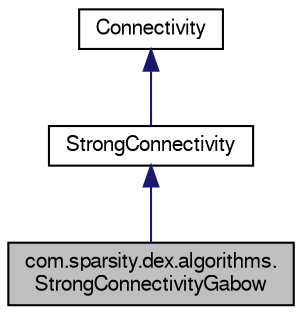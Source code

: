 digraph "com.sparsity.dex.algorithms.StrongConnectivityGabow"
{
  edge [fontname="FreeSans",fontsize="10",labelfontname="FreeSans",labelfontsize="10"];
  node [fontname="FreeSans",fontsize="10",shape=record];
  Node1 [label="com.sparsity.dex.algorithms.\lStrongConnectivityGabow",height=0.2,width=0.4,color="black", fillcolor="grey75", style="filled" fontcolor="black"];
  Node2 -> Node1 [dir="back",color="midnightblue",fontsize="10",style="solid",fontname="FreeSans"];
  Node2 [label="StrongConnectivity",height=0.2,width=0.4,color="black", fillcolor="white", style="filled",URL="$classcom_1_1sparsity_1_1dex_1_1algorithms_1_1StrongConnectivity.html",tooltip="StrongConnectivity class."];
  Node3 -> Node2 [dir="back",color="midnightblue",fontsize="10",style="solid",fontname="FreeSans"];
  Node3 [label="Connectivity",height=0.2,width=0.4,color="black", fillcolor="white", style="filled",URL="$classcom_1_1sparsity_1_1dex_1_1algorithms_1_1Connectivity.html",tooltip="Connectivity class."];
}
